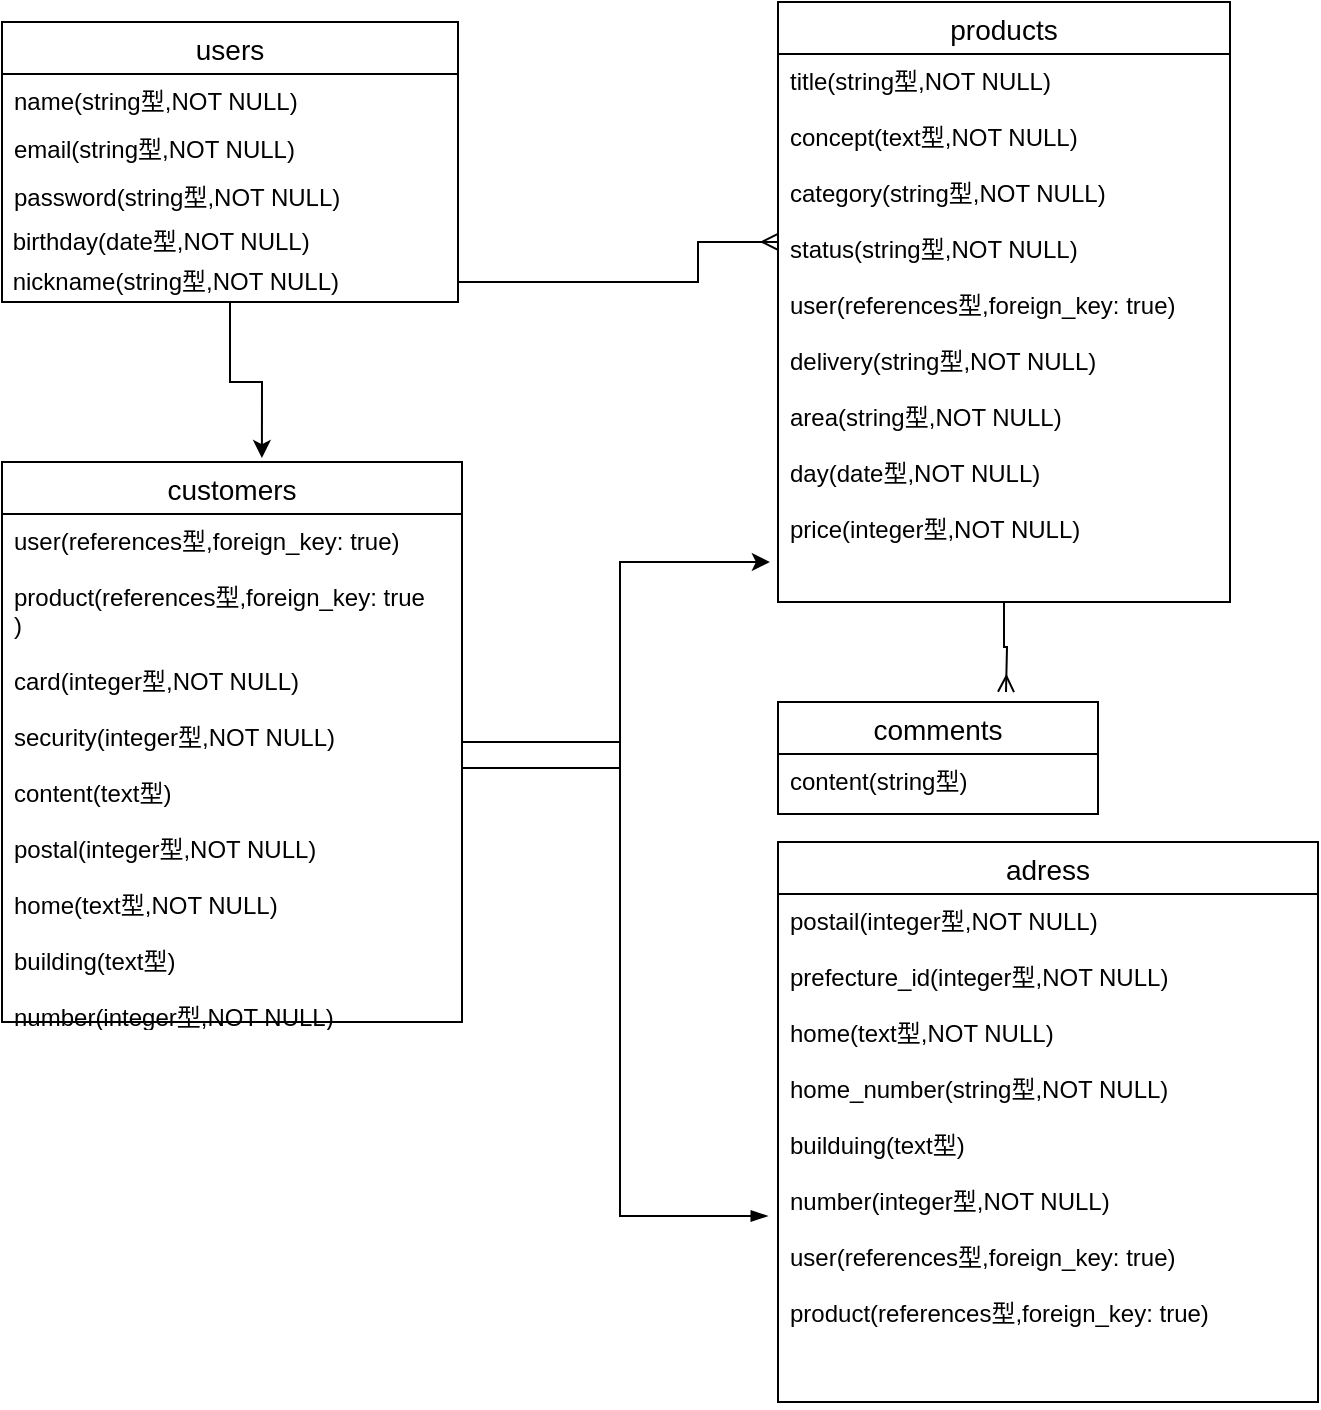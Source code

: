 <mxfile version="13.6.5">
    <diagram id="a8eylyxpf-rvfNEIiP5g" name="ページ1">
        <mxGraphModel dx="1457" dy="740" grid="1" gridSize="10" guides="1" tooltips="1" connect="1" arrows="1" fold="1" page="1" pageScale="1" pageWidth="827" pageHeight="1169" math="0" shadow="0">
            <root>
                <mxCell id="0"/>
                <mxCell id="1" parent="0"/>
                <mxCell id="16" value="users" style="swimlane;fontStyle=0;childLayout=stackLayout;horizontal=1;startSize=26;horizontalStack=0;resizeParent=1;resizeParentMax=0;resizeLast=0;collapsible=1;marginBottom=0;align=center;fontSize=14;verticalAlign=middle;" vertex="1" parent="1">
                    <mxGeometry x="12" y="50" width="228" height="140" as="geometry"/>
                </mxCell>
                <mxCell id="17" value="name(string型,NOT NULL)" style="text;strokeColor=none;fillColor=none;spacingLeft=4;spacingRight=4;overflow=hidden;rotatable=0;points=[[0,0.5],[1,0.5]];portConstraint=eastwest;fontSize=12;" vertex="1" parent="16">
                    <mxGeometry y="26" width="228" height="24" as="geometry"/>
                </mxCell>
                <mxCell id="18" value="email(string型,NOT NULL)" style="text;strokeColor=none;fillColor=none;spacingLeft=4;spacingRight=4;overflow=hidden;rotatable=0;points=[[0,0.5],[1,0.5]];portConstraint=eastwest;fontSize=12;" vertex="1" parent="16">
                    <mxGeometry y="50" width="228" height="24" as="geometry"/>
                </mxCell>
                <mxCell id="19" value="password(string型,NOT NULL)" style="text;strokeColor=none;fillColor=none;spacingLeft=4;spacingRight=4;overflow=hidden;rotatable=0;points=[[0,0.5],[1,0.5]];portConstraint=eastwest;fontSize=12;" vertex="1" parent="16">
                    <mxGeometry y="74" width="228" height="26" as="geometry"/>
                </mxCell>
                <mxCell id="29" value="&amp;nbsp;birthday(date型,NOT NULL)" style="text;html=1;resizable=0;autosize=1;align=left;verticalAlign=middle;points=[];fillColor=none;strokeColor=none;rounded=0;" vertex="1" parent="16">
                    <mxGeometry y="100" width="228" height="20" as="geometry"/>
                </mxCell>
                <mxCell id="28" value="&amp;nbsp;nickname(string型,NOT NULL)" style="text;html=1;resizable=0;autosize=1;align=left;verticalAlign=middle;points=[];fillColor=none;strokeColor=none;rounded=0;" vertex="1" parent="16">
                    <mxGeometry y="120" width="228" height="20" as="geometry"/>
                </mxCell>
                <mxCell id="39" style="edgeStyle=orthogonalEdgeStyle;rounded=0;orthogonalLoop=1;jettySize=auto;html=1;endArrow=ERmany;endFill=0;" edge="1" parent="1" source="8">
                    <mxGeometry relative="1" as="geometry">
                        <mxPoint x="514" y="385" as="targetPoint"/>
                    </mxGeometry>
                </mxCell>
                <mxCell id="8" value="products" style="swimlane;fontStyle=0;childLayout=stackLayout;horizontal=1;startSize=26;horizontalStack=0;resizeParent=1;resizeParentMax=0;resizeLast=0;collapsible=1;marginBottom=0;align=center;fontSize=14;" vertex="1" parent="1">
                    <mxGeometry x="400" y="40" width="226" height="300" as="geometry"/>
                </mxCell>
                <mxCell id="9" value="title(string型,NOT NULL)&#10;&#10;concept(text型,NOT NULL)&#10;&#10;category(string型,NOT NULL)&#10;&#10;status(string型,NOT NULL)&#10;&#10;user(references型,foreign_key: true)&#10;&#10;delivery(string型,NOT NULL)&#10;&#10;area(string型,NOT NULL)&#10;&#10;day(date型,NOT NULL)&#10;&#10;price(integer型,NOT NULL)" style="text;strokeColor=none;fillColor=none;spacingLeft=4;spacingRight=4;overflow=hidden;rotatable=0;points=[[0,0.5],[1,0.5]];portConstraint=eastwest;fontSize=12;" vertex="1" parent="8">
                    <mxGeometry y="26" width="226" height="274" as="geometry"/>
                </mxCell>
                <mxCell id="32" style="edgeStyle=orthogonalEdgeStyle;rounded=0;orthogonalLoop=1;jettySize=auto;html=1;endArrow=ERmany;endFill=0;entryX=0;entryY=0.343;entryDx=0;entryDy=0;entryPerimeter=0;" edge="1" parent="1" source="28" target="9">
                    <mxGeometry relative="1" as="geometry">
                        <mxPoint x="395" y="160" as="targetPoint"/>
                        <Array as="points">
                            <mxPoint x="360" y="180"/>
                            <mxPoint x="360" y="160"/>
                        </Array>
                    </mxGeometry>
                </mxCell>
                <mxCell id="44" style="edgeStyle=orthogonalEdgeStyle;rounded=0;orthogonalLoop=1;jettySize=auto;html=1;entryX=-0.019;entryY=0.634;entryDx=0;entryDy=0;entryPerimeter=0;endArrow=blockThin;endFill=1;" edge="1" parent="1" source="12" target="41">
                    <mxGeometry relative="1" as="geometry"/>
                </mxCell>
                <mxCell id="12" value="customers" style="swimlane;fontStyle=0;childLayout=stackLayout;horizontal=1;startSize=26;horizontalStack=0;resizeParent=1;resizeParentMax=0;resizeLast=0;collapsible=1;marginBottom=0;align=center;fontSize=14;" vertex="1" parent="1">
                    <mxGeometry x="12" y="270" width="230" height="280" as="geometry"/>
                </mxCell>
                <mxCell id="13" value="user(references型,foreign_key: true)&#10;&#10;product(references型,foreign_key: true&#10;)&#10;&#10;card(integer型,NOT NULL)&#10;&#10;security(integer型,NOT NULL)&#10;&#10;content(text型)&#10;&#10;postal(integer型,NOT NULL)&#10;&#10;home(text型,NOT NULL)&#10;&#10;building(text型)&#10;&#10;number(integer型,NOT NULL)" style="text;strokeColor=none;fillColor=none;spacingLeft=4;spacingRight=4;overflow=hidden;rotatable=0;points=[[0,0.5],[1,0.5]];portConstraint=eastwest;fontSize=12;" vertex="1" parent="12">
                    <mxGeometry y="26" width="230" height="254" as="geometry"/>
                </mxCell>
                <mxCell id="33" style="edgeStyle=orthogonalEdgeStyle;rounded=0;orthogonalLoop=1;jettySize=auto;html=1;endArrow=classic;endFill=1;entryX=0.565;entryY=-0.007;entryDx=0;entryDy=0;entryPerimeter=0;" edge="1" parent="1" source="28" target="12">
                    <mxGeometry relative="1" as="geometry">
                        <mxPoint x="126" y="260" as="targetPoint"/>
                    </mxGeometry>
                </mxCell>
                <mxCell id="34" style="edgeStyle=orthogonalEdgeStyle;rounded=0;orthogonalLoop=1;jettySize=auto;html=1;endArrow=classic;endFill=1;entryX=-0.018;entryY=0.927;entryDx=0;entryDy=0;entryPerimeter=0;" edge="1" parent="1" source="13" target="9">
                    <mxGeometry relative="1" as="geometry">
                        <mxPoint x="390" y="320" as="targetPoint"/>
                    </mxGeometry>
                </mxCell>
                <mxCell id="35" value="comments" style="swimlane;fontStyle=0;childLayout=stackLayout;horizontal=1;startSize=26;horizontalStack=0;resizeParent=1;resizeParentMax=0;resizeLast=0;collapsible=1;marginBottom=0;align=center;fontSize=14;" vertex="1" parent="1">
                    <mxGeometry x="400" y="390" width="160" height="56" as="geometry"/>
                </mxCell>
                <mxCell id="36" value="content(string型)" style="text;strokeColor=none;fillColor=none;spacingLeft=4;spacingRight=4;overflow=hidden;rotatable=0;points=[[0,0.5],[1,0.5]];portConstraint=eastwest;fontSize=12;" vertex="1" parent="35">
                    <mxGeometry y="26" width="160" height="30" as="geometry"/>
                </mxCell>
                <mxCell id="40" value="adress" style="swimlane;fontStyle=0;childLayout=stackLayout;horizontal=1;startSize=26;horizontalStack=0;resizeParent=1;resizeParentMax=0;resizeLast=0;collapsible=1;marginBottom=0;align=center;fontSize=14;" vertex="1" parent="1">
                    <mxGeometry x="400" y="460" width="270" height="280" as="geometry"/>
                </mxCell>
                <mxCell id="41" value="postail(integer型,NOT NULL)&#10;&#10;prefecture_id(integer型,NOT NULL)&#10;&#10;home(text型,NOT NULL)&#10;&#10;home_number(string型,NOT NULL)&#10;&#10;builduing(text型)&#10;&#10;number(integer型,NOT NULL)&#10;&#10;user(references型,foreign_key: true)&#10;&#10;product(references型,foreign_key: true)" style="text;strokeColor=none;fillColor=none;spacingLeft=4;spacingRight=4;overflow=hidden;rotatable=0;points=[[0,0.5],[1,0.5]];portConstraint=eastwest;fontSize=12;" vertex="1" parent="40">
                    <mxGeometry y="26" width="270" height="254" as="geometry"/>
                </mxCell>
            </root>
        </mxGraphModel>
    </diagram>
</mxfile>